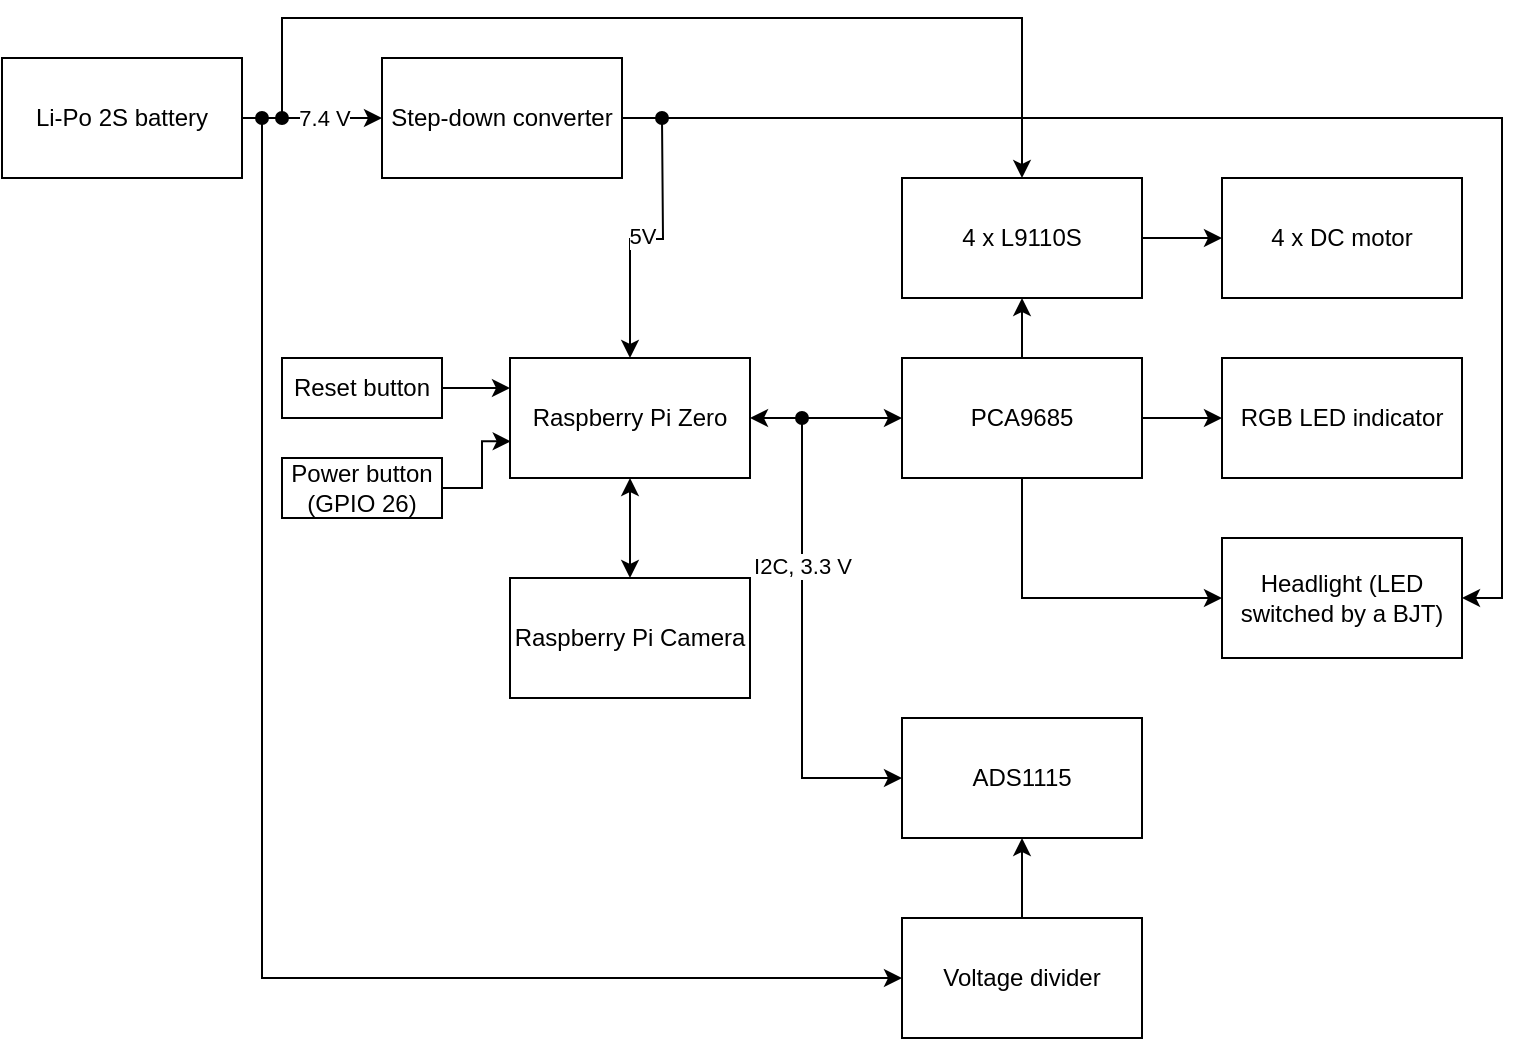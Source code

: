 <mxfile version="26.0.6">
  <diagram name="Stránka-1" id="rQpmYiv-CIv9iJXDFBNM">
    <mxGraphModel dx="1114" dy="567" grid="1" gridSize="10" guides="1" tooltips="1" connect="1" arrows="1" fold="1" page="1" pageScale="1" pageWidth="583" pageHeight="827" math="0" shadow="0">
      <root>
        <mxCell id="0" />
        <mxCell id="1" parent="0" />
        <mxCell id="hpunQlr31OQdsXJDcbAm-1" value="Raspberry Pi Zero" style="rounded=0;whiteSpace=wrap;html=1;" parent="1" vertex="1">
          <mxGeometry x="294" y="210" width="120" height="60" as="geometry" />
        </mxCell>
        <mxCell id="hpunQlr31OQdsXJDcbAm-16" style="edgeStyle=orthogonalEdgeStyle;rounded=0;orthogonalLoop=1;jettySize=auto;html=1;exitX=0.5;exitY=0;exitDx=0;exitDy=0;entryX=0.5;entryY=1;entryDx=0;entryDy=0;" parent="1" source="hpunQlr31OQdsXJDcbAm-2" target="hpunQlr31OQdsXJDcbAm-15" edge="1">
          <mxGeometry relative="1" as="geometry" />
        </mxCell>
        <mxCell id="hpunQlr31OQdsXJDcbAm-37" style="edgeStyle=orthogonalEdgeStyle;rounded=0;orthogonalLoop=1;jettySize=auto;html=1;exitX=1;exitY=0.5;exitDx=0;exitDy=0;entryX=0;entryY=0.5;entryDx=0;entryDy=0;" parent="1" source="hpunQlr31OQdsXJDcbAm-2" target="hpunQlr31OQdsXJDcbAm-36" edge="1">
          <mxGeometry relative="1" as="geometry" />
        </mxCell>
        <mxCell id="hpunQlr31OQdsXJDcbAm-40" style="edgeStyle=orthogonalEdgeStyle;rounded=0;orthogonalLoop=1;jettySize=auto;html=1;exitX=0.5;exitY=1;exitDx=0;exitDy=0;entryX=0;entryY=0.5;entryDx=0;entryDy=0;" parent="1" source="hpunQlr31OQdsXJDcbAm-2" target="hpunQlr31OQdsXJDcbAm-39" edge="1">
          <mxGeometry relative="1" as="geometry" />
        </mxCell>
        <mxCell id="hpunQlr31OQdsXJDcbAm-2" value="PCA9685" style="rounded=0;whiteSpace=wrap;html=1;" parent="1" vertex="1">
          <mxGeometry x="490" y="210" width="120" height="60" as="geometry" />
        </mxCell>
        <mxCell id="hpunQlr31OQdsXJDcbAm-3" value="&lt;div&gt;ADS1115&lt;/div&gt;" style="rounded=0;whiteSpace=wrap;html=1;" parent="1" vertex="1">
          <mxGeometry x="490" y="390" width="120" height="60" as="geometry" />
        </mxCell>
        <mxCell id="hpunQlr31OQdsXJDcbAm-4" value="Raspberry Pi Camera" style="rounded=0;whiteSpace=wrap;html=1;" parent="1" vertex="1">
          <mxGeometry x="294" y="320" width="120" height="60" as="geometry" />
        </mxCell>
        <mxCell id="hpunQlr31OQdsXJDcbAm-27" style="edgeStyle=orthogonalEdgeStyle;rounded=0;orthogonalLoop=1;jettySize=auto;html=1;entryX=0;entryY=0.5;entryDx=0;entryDy=0;startArrow=oval;startFill=1;" parent="1" target="hpunQlr31OQdsXJDcbAm-24" edge="1">
          <mxGeometry relative="1" as="geometry">
            <mxPoint x="170" y="90" as="sourcePoint" />
            <mxPoint x="480" y="520" as="targetPoint" />
            <Array as="points">
              <mxPoint x="170" y="90" />
              <mxPoint x="170" y="520" />
            </Array>
          </mxGeometry>
        </mxCell>
        <mxCell id="hpunQlr31OQdsXJDcbAm-38" style="edgeStyle=orthogonalEdgeStyle;rounded=0;orthogonalLoop=1;jettySize=auto;html=1;entryX=0.5;entryY=0;entryDx=0;entryDy=0;startArrow=oval;startFill=1;" parent="1" target="hpunQlr31OQdsXJDcbAm-15" edge="1">
          <mxGeometry relative="1" as="geometry">
            <mxPoint x="180" y="90" as="sourcePoint" />
            <Array as="points">
              <mxPoint x="180" y="90" />
              <mxPoint x="180" y="40" />
              <mxPoint x="550" y="40" />
            </Array>
          </mxGeometry>
        </mxCell>
        <mxCell id="hpunQlr31OQdsXJDcbAm-5" value="Li-Po 2S battery" style="rounded=0;whiteSpace=wrap;html=1;" parent="1" vertex="1">
          <mxGeometry x="40" y="60" width="120" height="60" as="geometry" />
        </mxCell>
        <mxCell id="hpunQlr31OQdsXJDcbAm-20" style="edgeStyle=orthogonalEdgeStyle;rounded=0;orthogonalLoop=1;jettySize=auto;html=1;entryX=0.5;entryY=0;entryDx=0;entryDy=0;startArrow=oval;startFill=1;" parent="1" target="hpunQlr31OQdsXJDcbAm-1" edge="1">
          <mxGeometry relative="1" as="geometry">
            <mxPoint x="370" y="90" as="sourcePoint" />
          </mxGeometry>
        </mxCell>
        <mxCell id="hpunQlr31OQdsXJDcbAm-21" value="5V" style="edgeLabel;html=1;align=center;verticalAlign=middle;resizable=0;points=[];" parent="hpunQlr31OQdsXJDcbAm-20" vertex="1" connectable="0">
          <mxGeometry x="0.038" y="-2" relative="1" as="geometry">
            <mxPoint as="offset" />
          </mxGeometry>
        </mxCell>
        <mxCell id="hpunQlr31OQdsXJDcbAm-41" style="edgeStyle=orthogonalEdgeStyle;rounded=0;orthogonalLoop=1;jettySize=auto;html=1;exitX=1;exitY=0.5;exitDx=0;exitDy=0;entryX=1;entryY=0.5;entryDx=0;entryDy=0;" parent="1" source="hpunQlr31OQdsXJDcbAm-6" target="hpunQlr31OQdsXJDcbAm-39" edge="1">
          <mxGeometry relative="1" as="geometry" />
        </mxCell>
        <mxCell id="hpunQlr31OQdsXJDcbAm-6" value="Step-down converter" style="rounded=0;whiteSpace=wrap;html=1;" parent="1" vertex="1">
          <mxGeometry x="230" y="60" width="120" height="60" as="geometry" />
        </mxCell>
        <mxCell id="hpunQlr31OQdsXJDcbAm-9" value="" style="endArrow=classic;html=1;rounded=0;exitX=1;exitY=0.5;exitDx=0;exitDy=0;entryX=0;entryY=0.5;entryDx=0;entryDy=0;" parent="1" source="hpunQlr31OQdsXJDcbAm-5" target="hpunQlr31OQdsXJDcbAm-6" edge="1">
          <mxGeometry width="50" height="50" relative="1" as="geometry">
            <mxPoint x="250" y="180" as="sourcePoint" />
            <mxPoint x="300" y="130" as="targetPoint" />
          </mxGeometry>
        </mxCell>
        <mxCell id="hpunQlr31OQdsXJDcbAm-10" value="7.4 V" style="edgeLabel;html=1;align=center;verticalAlign=middle;resizable=0;points=[];" parent="hpunQlr31OQdsXJDcbAm-9" vertex="1" connectable="0">
          <mxGeometry x="0.166" relative="1" as="geometry">
            <mxPoint as="offset" />
          </mxGeometry>
        </mxCell>
        <mxCell id="hpunQlr31OQdsXJDcbAm-11" value="" style="endArrow=classic;startArrow=classic;html=1;rounded=0;exitX=1;exitY=0.5;exitDx=0;exitDy=0;entryX=0;entryY=0.5;entryDx=0;entryDy=0;" parent="1" source="hpunQlr31OQdsXJDcbAm-1" target="hpunQlr31OQdsXJDcbAm-2" edge="1">
          <mxGeometry width="50" height="50" relative="1" as="geometry">
            <mxPoint x="420" y="310" as="sourcePoint" />
            <mxPoint x="470" y="260" as="targetPoint" />
          </mxGeometry>
        </mxCell>
        <mxCell id="hpunQlr31OQdsXJDcbAm-12" value="" style="endArrow=classic;startArrow=oval;html=1;rounded=0;entryX=0;entryY=0.5;entryDx=0;entryDy=0;startFill=1;" parent="1" target="hpunQlr31OQdsXJDcbAm-3" edge="1">
          <mxGeometry width="50" height="50" relative="1" as="geometry">
            <mxPoint x="440" y="240" as="sourcePoint" />
            <mxPoint x="500" y="290" as="targetPoint" />
            <Array as="points">
              <mxPoint x="440" y="240" />
              <mxPoint x="440" y="420" />
            </Array>
          </mxGeometry>
        </mxCell>
        <mxCell id="hpunQlr31OQdsXJDcbAm-13" value="I2C, 3.3 V" style="edgeLabel;html=1;align=center;verticalAlign=middle;resizable=0;points=[];" parent="hpunQlr31OQdsXJDcbAm-12" vertex="1" connectable="0">
          <mxGeometry x="-0.361" relative="1" as="geometry">
            <mxPoint as="offset" />
          </mxGeometry>
        </mxCell>
        <mxCell id="hpunQlr31OQdsXJDcbAm-14" value="" style="endArrow=classic;startArrow=classic;html=1;rounded=0;exitX=0.5;exitY=0;exitDx=0;exitDy=0;entryX=0.5;entryY=1;entryDx=0;entryDy=0;" parent="1" source="hpunQlr31OQdsXJDcbAm-4" target="hpunQlr31OQdsXJDcbAm-1" edge="1">
          <mxGeometry width="50" height="50" relative="1" as="geometry">
            <mxPoint x="460" y="310" as="sourcePoint" />
            <mxPoint x="510" y="260" as="targetPoint" />
          </mxGeometry>
        </mxCell>
        <mxCell id="hpunQlr31OQdsXJDcbAm-18" value="" style="edgeStyle=orthogonalEdgeStyle;rounded=0;orthogonalLoop=1;jettySize=auto;html=1;" parent="1" source="hpunQlr31OQdsXJDcbAm-15" target="hpunQlr31OQdsXJDcbAm-17" edge="1">
          <mxGeometry relative="1" as="geometry" />
        </mxCell>
        <mxCell id="hpunQlr31OQdsXJDcbAm-15" value="4 x L9110S" style="rounded=0;whiteSpace=wrap;html=1;" parent="1" vertex="1">
          <mxGeometry x="490" y="120" width="120" height="60" as="geometry" />
        </mxCell>
        <mxCell id="hpunQlr31OQdsXJDcbAm-17" value="4 x DC motor" style="rounded=0;whiteSpace=wrap;html=1;" parent="1" vertex="1">
          <mxGeometry x="650" y="120" width="120" height="60" as="geometry" />
        </mxCell>
        <mxCell id="hpunQlr31OQdsXJDcbAm-25" style="edgeStyle=orthogonalEdgeStyle;rounded=0;orthogonalLoop=1;jettySize=auto;html=1;exitX=0.5;exitY=0;exitDx=0;exitDy=0;entryX=0.5;entryY=1;entryDx=0;entryDy=0;" parent="1" source="hpunQlr31OQdsXJDcbAm-24" target="hpunQlr31OQdsXJDcbAm-3" edge="1">
          <mxGeometry relative="1" as="geometry" />
        </mxCell>
        <mxCell id="hpunQlr31OQdsXJDcbAm-24" value="Voltage divider" style="rounded=0;whiteSpace=wrap;html=1;" parent="1" vertex="1">
          <mxGeometry x="490" y="490" width="120" height="60" as="geometry" />
        </mxCell>
        <mxCell id="hpunQlr31OQdsXJDcbAm-32" style="edgeStyle=orthogonalEdgeStyle;rounded=0;orthogonalLoop=1;jettySize=auto;html=1;exitX=1;exitY=0.5;exitDx=0;exitDy=0;entryX=0;entryY=0.25;entryDx=0;entryDy=0;" parent="1" source="hpunQlr31OQdsXJDcbAm-28" target="hpunQlr31OQdsXJDcbAm-1" edge="1">
          <mxGeometry relative="1" as="geometry" />
        </mxCell>
        <mxCell id="hpunQlr31OQdsXJDcbAm-28" value="Reset button" style="rounded=0;whiteSpace=wrap;html=1;" parent="1" vertex="1">
          <mxGeometry x="180" y="210" width="80" height="30" as="geometry" />
        </mxCell>
        <mxCell id="hpunQlr31OQdsXJDcbAm-35" style="edgeStyle=orthogonalEdgeStyle;rounded=0;orthogonalLoop=1;jettySize=auto;html=1;exitX=1;exitY=0.5;exitDx=0;exitDy=0;entryX=0.003;entryY=0.694;entryDx=0;entryDy=0;entryPerimeter=0;" parent="1" source="hpunQlr31OQdsXJDcbAm-29" target="hpunQlr31OQdsXJDcbAm-1" edge="1">
          <mxGeometry relative="1" as="geometry">
            <mxPoint x="270" y="250" as="targetPoint" />
          </mxGeometry>
        </mxCell>
        <mxCell id="hpunQlr31OQdsXJDcbAm-29" value="Power button (GPIO 26)" style="rounded=0;whiteSpace=wrap;html=1;" parent="1" vertex="1">
          <mxGeometry x="180" y="260" width="80" height="30" as="geometry" />
        </mxCell>
        <mxCell id="hpunQlr31OQdsXJDcbAm-36" value="RGB LED indicator" style="rounded=0;whiteSpace=wrap;html=1;" parent="1" vertex="1">
          <mxGeometry x="650" y="210" width="120" height="60" as="geometry" />
        </mxCell>
        <mxCell id="hpunQlr31OQdsXJDcbAm-39" value="Headlight (LED switched by a BJT)" style="rounded=0;whiteSpace=wrap;html=1;" parent="1" vertex="1">
          <mxGeometry x="650" y="300" width="120" height="60" as="geometry" />
        </mxCell>
      </root>
    </mxGraphModel>
  </diagram>
</mxfile>
